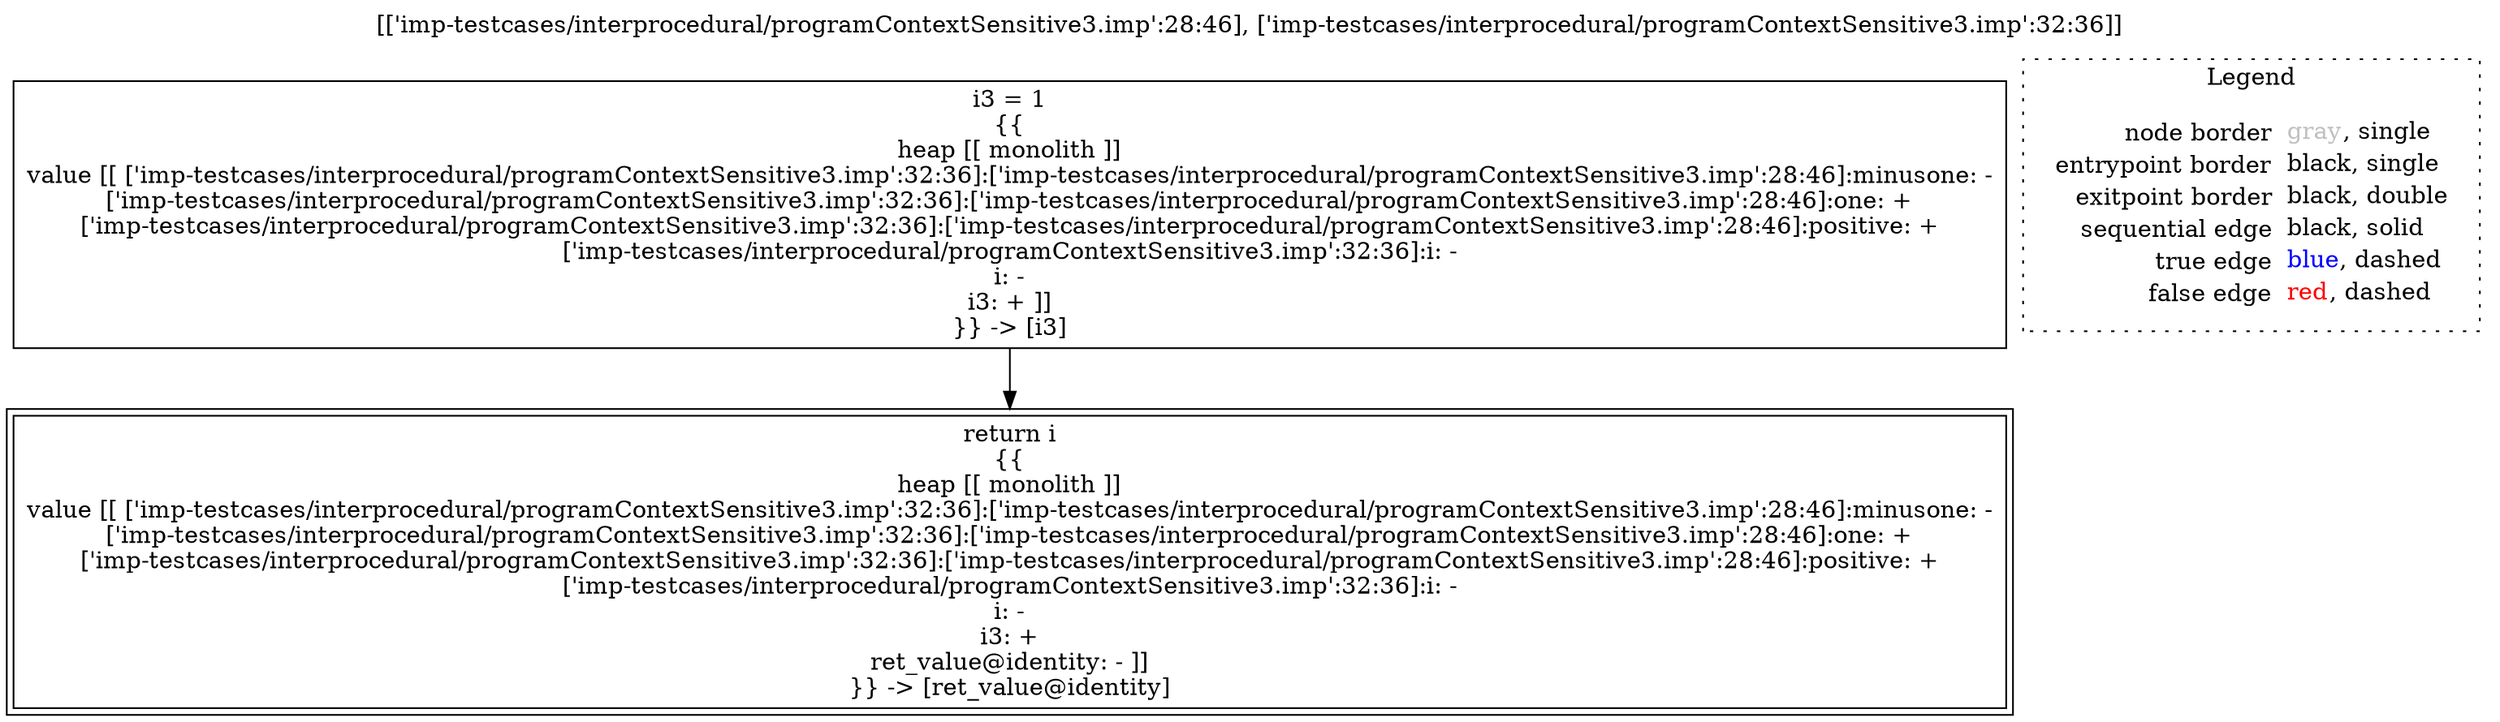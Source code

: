 digraph {
	labelloc="t";
	label="[['imp-testcases/interprocedural/programContextSensitive3.imp':28:46], ['imp-testcases/interprocedural/programContextSensitive3.imp':32:36]]";
	"node0" [shape="rect",color="black",label=<i3 = 1<BR/>{{<BR/>heap [[ monolith ]]<BR/>value [[ ['imp-testcases/interprocedural/programContextSensitive3.imp':32:36]:['imp-testcases/interprocedural/programContextSensitive3.imp':28:46]:minusone: -<BR/>['imp-testcases/interprocedural/programContextSensitive3.imp':32:36]:['imp-testcases/interprocedural/programContextSensitive3.imp':28:46]:one: +<BR/>['imp-testcases/interprocedural/programContextSensitive3.imp':32:36]:['imp-testcases/interprocedural/programContextSensitive3.imp':28:46]:positive: +<BR/>['imp-testcases/interprocedural/programContextSensitive3.imp':32:36]:i: -<BR/>i: -<BR/>i3: + ]]<BR/>}} -&gt; [i3]>];
	"node1" [shape="rect",color="black",peripheries="2",label=<return i<BR/>{{<BR/>heap [[ monolith ]]<BR/>value [[ ['imp-testcases/interprocedural/programContextSensitive3.imp':32:36]:['imp-testcases/interprocedural/programContextSensitive3.imp':28:46]:minusone: -<BR/>['imp-testcases/interprocedural/programContextSensitive3.imp':32:36]:['imp-testcases/interprocedural/programContextSensitive3.imp':28:46]:one: +<BR/>['imp-testcases/interprocedural/programContextSensitive3.imp':32:36]:['imp-testcases/interprocedural/programContextSensitive3.imp':28:46]:positive: +<BR/>['imp-testcases/interprocedural/programContextSensitive3.imp':32:36]:i: -<BR/>i: -<BR/>i3: +<BR/>ret_value@identity: - ]]<BR/>}} -&gt; [ret_value@identity]>];
	"node0" -> "node1" [color="black"];
subgraph cluster_legend {
	label="Legend";
	style=dotted;
	node [shape=plaintext];
	"legend" [label=<<table border="0" cellpadding="2" cellspacing="0" cellborder="0"><tr><td align="right">node border&nbsp;</td><td align="left"><font color="gray">gray</font>, single</td></tr><tr><td align="right">entrypoint border&nbsp;</td><td align="left"><font color="black">black</font>, single</td></tr><tr><td align="right">exitpoint border&nbsp;</td><td align="left"><font color="black">black</font>, double</td></tr><tr><td align="right">sequential edge&nbsp;</td><td align="left"><font color="black">black</font>, solid</td></tr><tr><td align="right">true edge&nbsp;</td><td align="left"><font color="blue">blue</font>, dashed</td></tr><tr><td align="right">false edge&nbsp;</td><td align="left"><font color="red">red</font>, dashed</td></tr></table>>];
}

}
